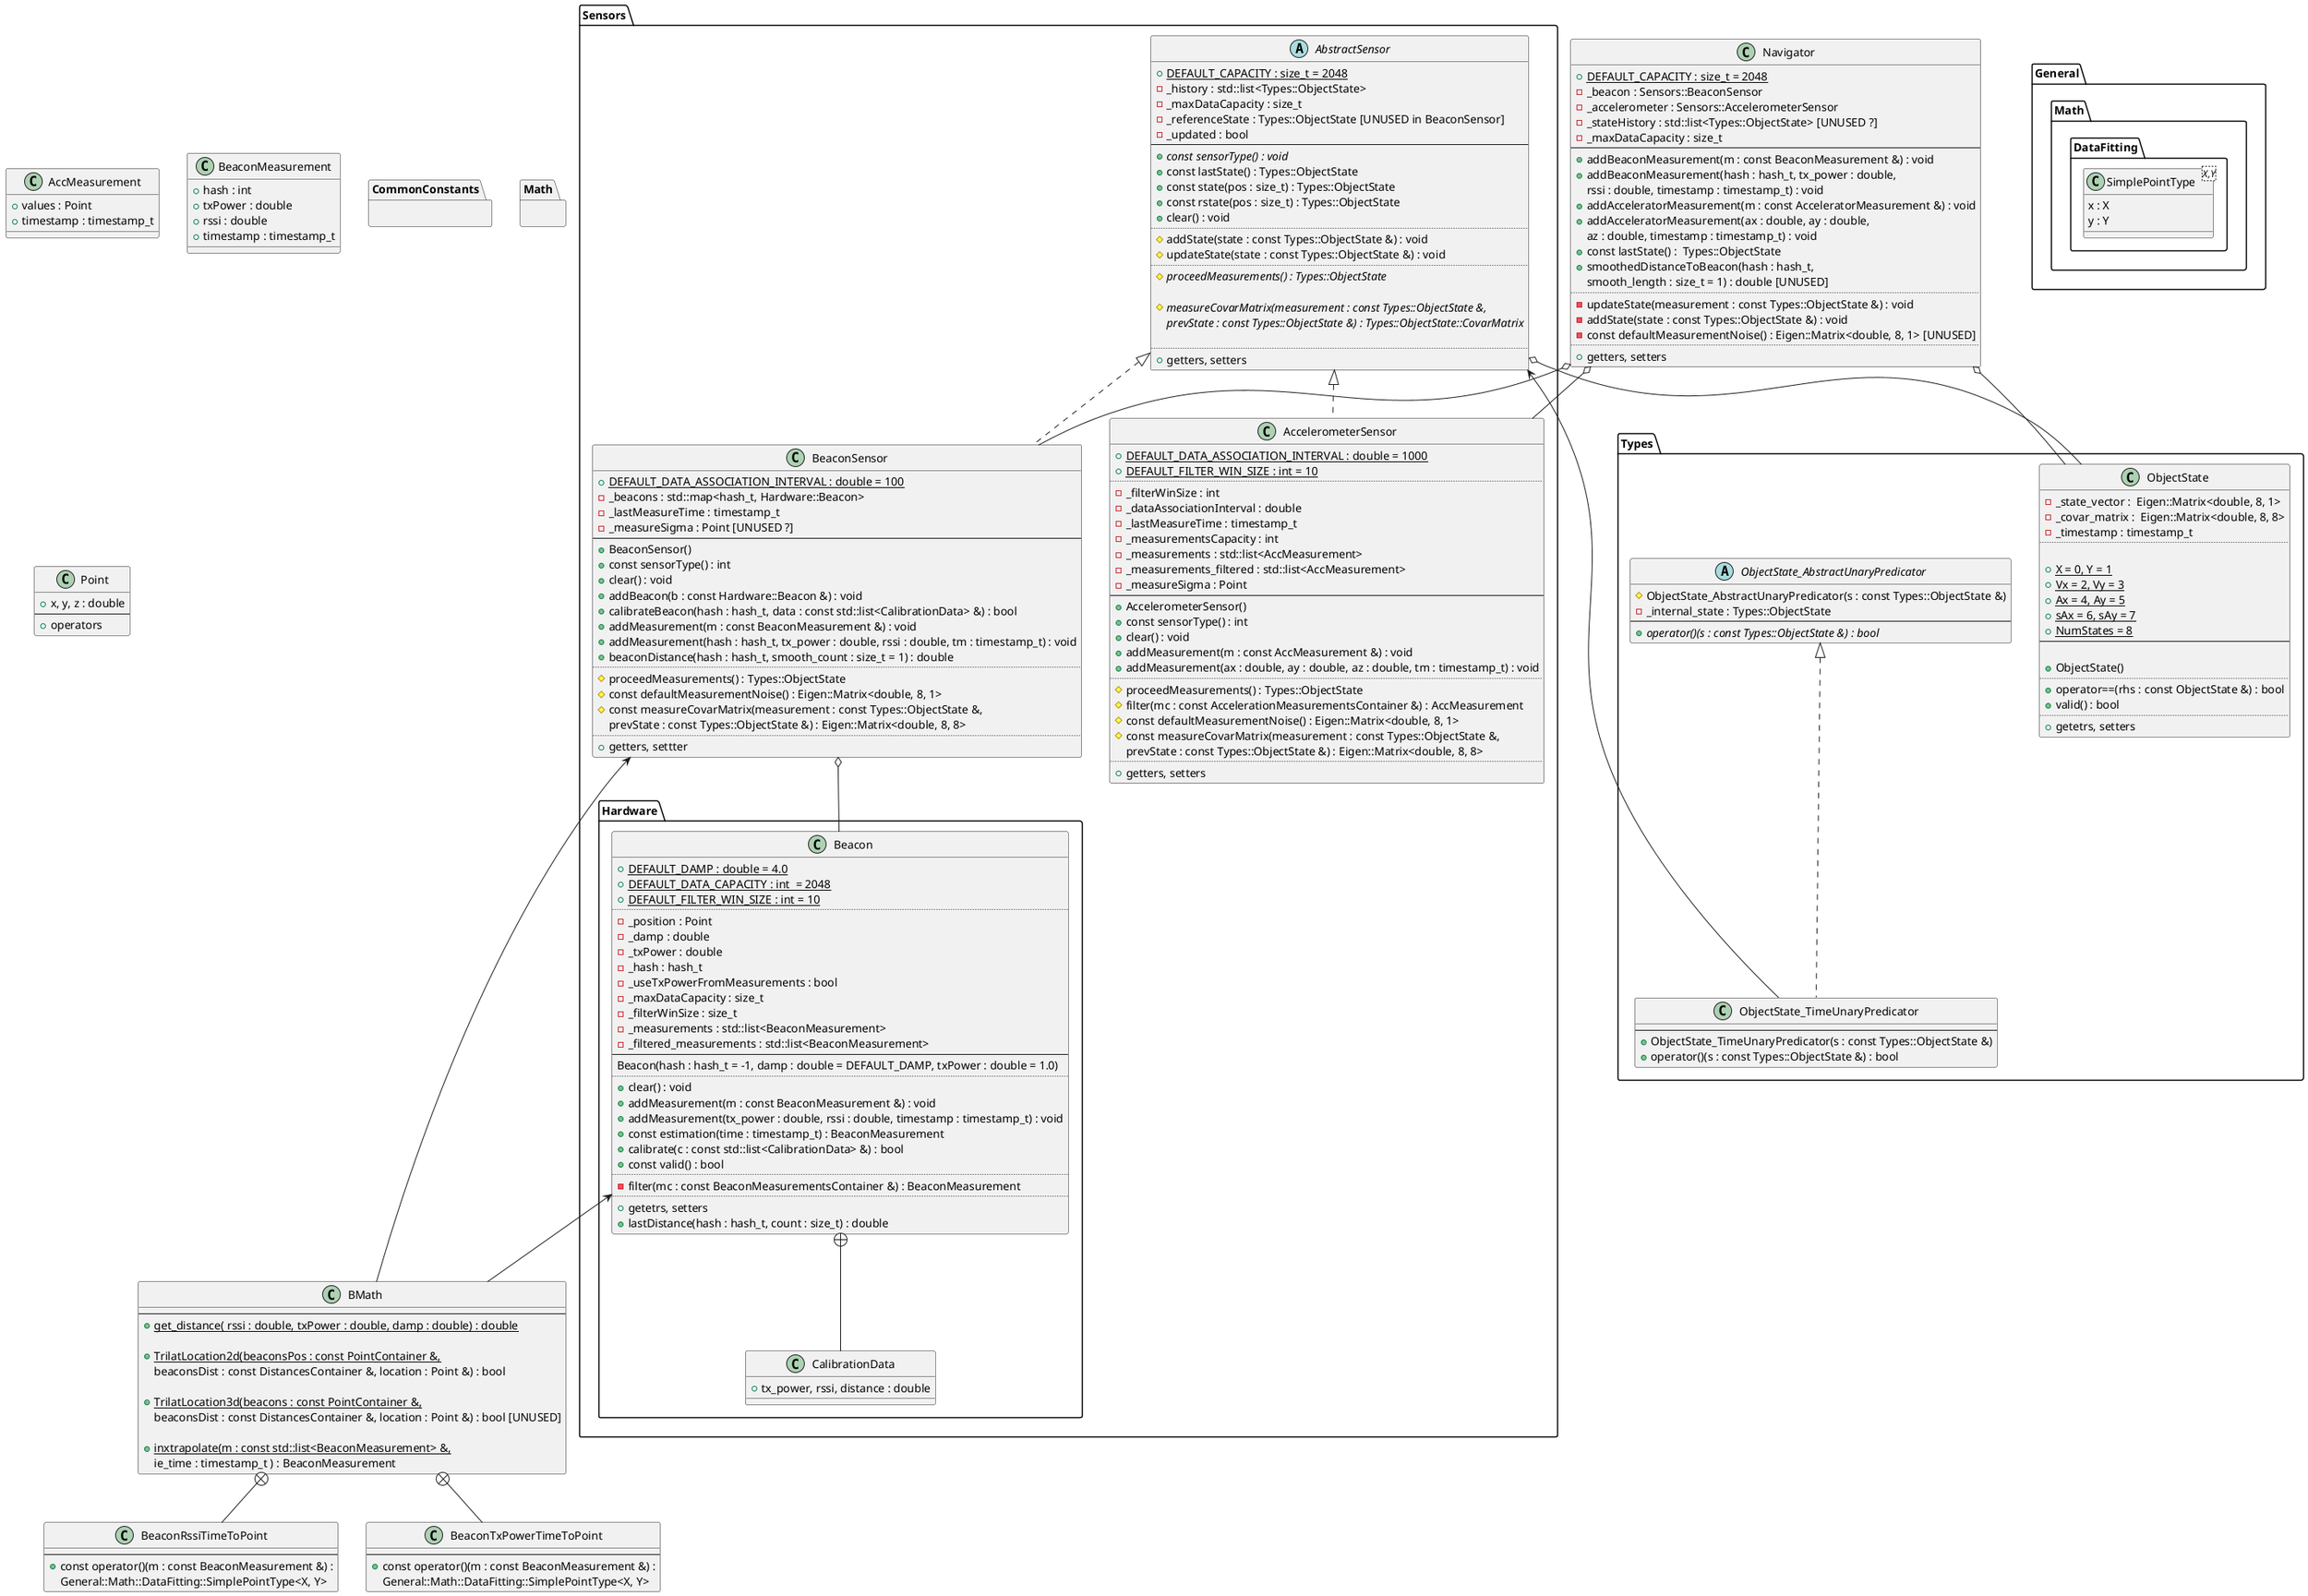 @startuml
package Sensors{
    abstract class AbstractSensor{
        {static} + DEFAULT_CAPACITY : size_t = 2048
        - _history : std::list<Types::ObjectState>
        - _maxDataCapacity : size_t
        - _referenceState : Types::ObjectState [UNUSED in BeaconSensor]
        - _updated : bool
        --
        {abstract} + const sensorType() : void
        + const lastState() : Types::ObjectState
        + const state(pos : size_t) : Types::ObjectState
        + const rstate(pos : size_t) : Types::ObjectState
        + clear() : void
        ..
        # addState(state : const Types::ObjectState &) : void
        # updateState(state : const Types::ObjectState &) : void
        ..
        {abstract} # proceedMeasurements() : Types::ObjectState

        {abstract} # measureCovarMatrix(measurement : const Types::ObjectState &,
            {abstract} prevState : const Types::ObjectState &) : Types::ObjectState::CovarMatrix

        ..
        + getters, setters
    }

    class BeaconSensor{
    + {static} DEFAULT_DATA_ASSOCIATION_INTERVAL : double = 100
    - _beacons : std::map<hash_t, Hardware::Beacon>
    - _lastMeasureTime : timestamp_t
    - _measureSigma : Point [UNUSED ?]
    --
    + BeaconSensor()
    + const sensorType() : int
    + clear() : void
    + addBeacon(b : const Hardware::Beacon &) : void
    + calibrateBeacon(hash : hash_t, data : const std::list<CalibrationData> &) : bool
    + addMeasurement(m : const BeaconMeasurement &) : void
    + addMeasurement(hash : hash_t, tx_power : double, rssi : double, tm : timestamp_t) : void
    + beaconDistance(hash : hash_t, smooth_count : size_t = 1) : double
    ..
    # proceedMeasurements() : Types::ObjectState
    # const defaultMeasurementNoise() : Eigen::Matrix<double, 8, 1>
    # const measureCovarMatrix(measurement : const Types::ObjectState &,
      prevState : const Types::ObjectState &) : Eigen::Matrix<double, 8, 8>
    ..
    + getters, settter
    }

    class AccelerometerSensor{
    + {static} DEFAULT_DATA_ASSOCIATION_INTERVAL : double = 1000
    + {static} DEFAULT_FILTER_WIN_SIZE : int = 10
    ..
    - _filterWinSize : int
    - _dataAssociationInterval : double
    - _lastMeasureTime : timestamp_t
    - _measurementsCapacity : int
    - _measurements : std::list<AccMeasurement>
    - _measurements_filtered : std::list<AccMeasurement>
    - _measureSigma : Point
    --
    + AccelerometerSensor()
    + const sensorType() : int
    + clear() : void
    + addMeasurement(m : const AccMeasurement &) : void
    + addMeasurement(ax : double, ay : double, az : double, tm : timestamp_t) : void
    ..
    # proceedMeasurements() : Types::ObjectState
    # filter(mc : const AccelerationMeasurementsContainer &) : AccMeasurement
    # const defaultMeasurementNoise() : Eigen::Matrix<double, 8, 1>
    # const measureCovarMatrix(measurement : const Types::ObjectState &,
      prevState : const Types::ObjectState &) : Eigen::Matrix<double, 8, 8>
    ..
    + getters, setters
    }

    AbstractSensor <|.. BeaconSensor
    AbstractSensor <|.. AccelerometerSensor

    package Hardware{
        class Beacon{
        + {static} DEFAULT_DAMP : double = 4.0
        + {static}  DEFAULT_DATA_CAPACITY : int  = 2048
        + {static}  DEFAULT_FILTER_WIN_SIZE : int = 10
        ..
        - _position : Point
        - _damp : double
        - _txPower : double
        - _hash : hash_t
        - _useTxPowerFromMeasurements : bool
        - _maxDataCapacity : size_t
        - _filterWinSize : size_t
        - _measurements : std::list<BeaconMeasurement>
        - _filtered_measurements : std::list<BeaconMeasurement>
        --
        Beacon(hash : hash_t = -1, damp : double = DEFAULT_DAMP, txPower : double = 1.0)
        ..
        + clear() : void
        + addMeasurement(m : const BeaconMeasurement &) : void
        + addMeasurement(tx_power : double, rssi : double, timestamp : timestamp_t) : void
        + const estimation(time : timestamp_t) : BeaconMeasurement
        + calibrate(c : const std::list<CalibrationData> &) : bool
        + const valid() : bool
        ..
        - filter(mc : const BeaconMeasurementsContainer &) : BeaconMeasurement
        ..
        + getetrs, setters
        + lastDistance(hash : hash_t, count : size_t) : double
        }

        class CalibrationData{
        + tx_power, rssi, distance : double
        }

        Beacon +-- CalibrationData
    }

    BeaconSensor o-- Beacon
}


package Types{
    class ObjectState{
       - _state_vector :  Eigen::Matrix<double, 8, 1>
       - _covar_matrix :  Eigen::Matrix<double, 8, 8>
       - _timestamp : timestamp_t
       ..

       {static} + X = 0, Y = 1
       {static} + Vx = 2, Vy = 3
       {static} + Ax = 4, Ay = 5
       {static} + sAx = 6, sAy = 7
       {static} + NumStates = 8
       --

       + ObjectState()
       ..
       + operator==(rhs : const ObjectState &) : bool
       + valid() : bool
       ..
       + getetrs, setters
    }

    abstract class ObjectState_AbstractUnaryPredicator{
        # ObjectState_AbstractUnaryPredicator(s : const Types::ObjectState &)
        - _internal_state : Types::ObjectState
        --
        + {abstract} operator()(s : const Types::ObjectState &) : bool
    }

    class ObjectState_TimeUnaryPredicator {
        --
        + ObjectState_TimeUnaryPredicator(s : const Types::ObjectState &)
        + operator()(s : const Types::ObjectState &) : bool
    }

    ObjectState_AbstractUnaryPredicator <|.. ObjectState_TimeUnaryPredicator

    AbstractSensor o-- ObjectState
    AbstractSensor <-- ObjectState_TimeUnaryPredicator

}

class AccMeasurement {
+ values : Point
+ timestamp : timestamp_t
}

class BeaconMeasurement {
+ hash : int
+ txPower : double
+ rssi : double
+ timestamp : timestamp_t
}

class BMath{
--
+ {static} get_distance( rssi : double, txPower : double, damp : double) : double

+ {static} TrilatLocation2d(beaconsPos : const PointContainer &,
       beaconsDist : const DistancesContainer &, location : Point &) : bool

+ {static} TrilatLocation3d(beacons : const PointContainer &,
       beaconsDist : const DistancesContainer &, location : Point &) : bool [UNUSED]

+ {static} inxtrapolate(m : const std::list<BeaconMeasurement> &,
   ie_time : timestamp_t ) : BeaconMeasurement
}

class BeaconRssiTimeToPoint {
--
+ const operator()(m : const BeaconMeasurement &) :
  General::Math::DataFitting::SimplePointType<X, Y>
}

class BeaconTxPowerTimeToPoint {
--
+ const operator()(m : const BeaconMeasurement &) :
  General::Math::DataFitting::SimplePointType<X, Y>
}

BMath +== BeaconRssiTimeToPoint
BMath +== BeaconTxPowerTimeToPoint

BeaconSensor <-- BMath
Beacon <-- BMath

class Point{
+ x, y, z : double
--
+ operators
}

package CommonConstants{
}

package Math{
}

namespace General{
 namespace Math{
  namespace DataFitting {
   class SimplePointType <X,Y> {
     x : X
     y : Y
   }
  }
 }
}
class Navigator{
 + {static} DEFAULT_CAPACITY : size_t = 2048
 - _beacon : Sensors::BeaconSensor
 - _accelerometer : Sensors::AccelerometerSensor
 - _stateHistory : std::list<Types::ObjectState> [UNUSED ?]
 - _maxDataCapacity : size_t
 --
 + addBeaconMeasurement(m : const BeaconMeasurement &) : void
 + addBeaconMeasurement(hash : hash_t, tx_power : double,
  rssi : double, timestamp : timestamp_t) : void
 + addAcceleratorMeasurement(m : const AcceleratorMeasurement &) : void
 + addAcceleratorMeasurement(ax : double, ay : double,
  az : double, timestamp : timestamp_t) : void
 + const lastState() :  Types::ObjectState
 + smoothedDistanceToBeacon(hash : hash_t,
  smooth_length : size_t = 1) : double [UNUSED]
 ..
 - updateState(measurement : const Types::ObjectState &) : void
 - addState(state : const Types::ObjectState &) : void
 - const defaultMeasurementNoise() : Eigen::Matrix<double, 8, 1> [UNUSED]
 ..
 + getters, setters
}

Navigator o-- BeaconSensor

Navigator o-- AccelerometerSensor

Navigator o-- ObjectState
@enduml